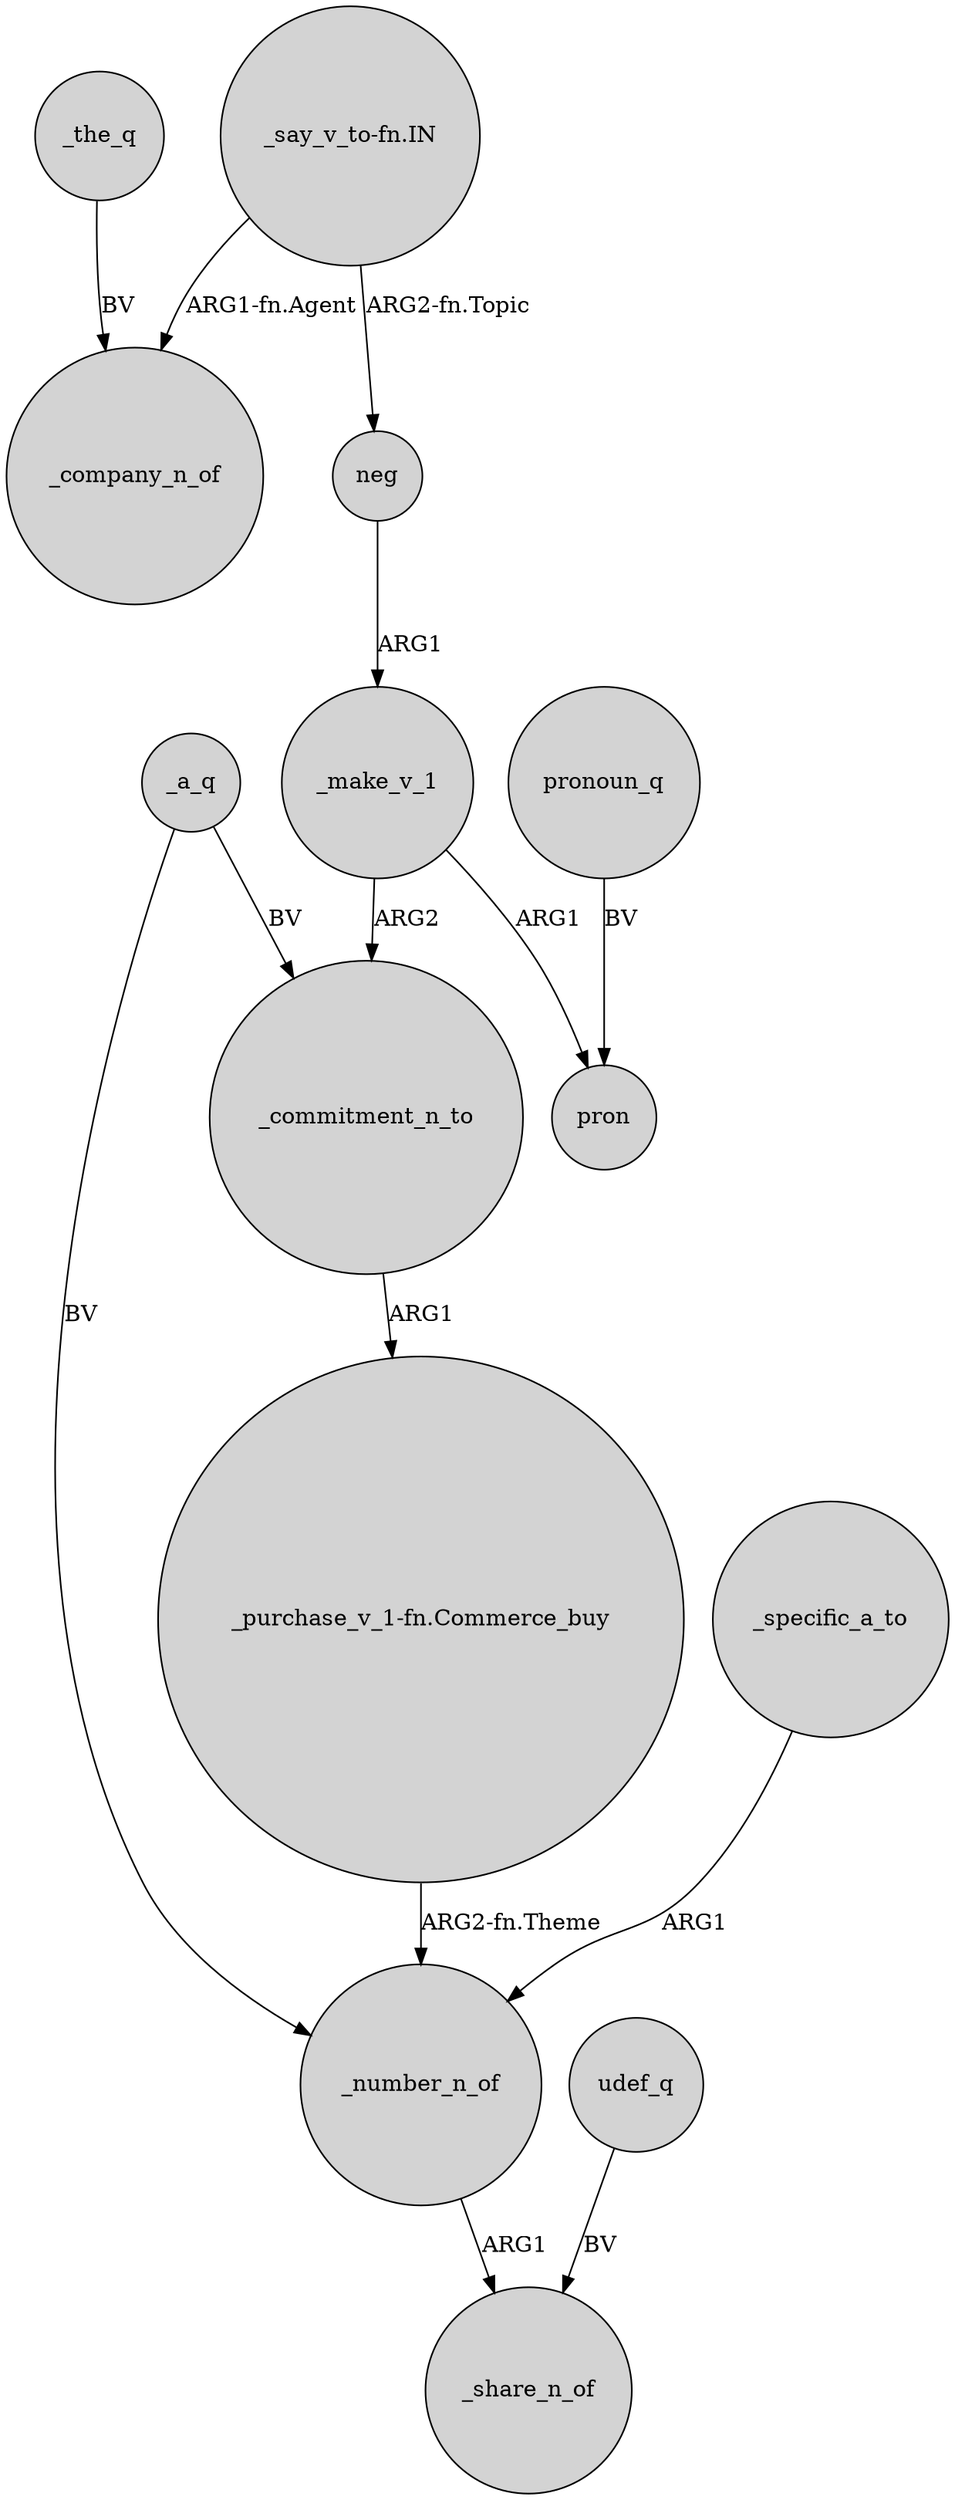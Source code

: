 digraph {
	node [shape=circle style=filled]
	"_say_v_to-fn.IN" -> _company_n_of [label="ARG1-fn.Agent"]
	"_say_v_to-fn.IN" -> neg [label="ARG2-fn.Topic"]
	_make_v_1 -> _commitment_n_to [label=ARG2]
	neg -> _make_v_1 [label=ARG1]
	"_purchase_v_1-fn.Commerce_buy" -> _number_n_of [label="ARG2-fn.Theme"]
	_commitment_n_to -> "_purchase_v_1-fn.Commerce_buy" [label=ARG1]
	_a_q -> _number_n_of [label=BV]
	_make_v_1 -> pron [label=ARG1]
	udef_q -> _share_n_of [label=BV]
	_the_q -> _company_n_of [label=BV]
	_a_q -> _commitment_n_to [label=BV]
	_number_n_of -> _share_n_of [label=ARG1]
	_specific_a_to -> _number_n_of [label=ARG1]
	pronoun_q -> pron [label=BV]
}
